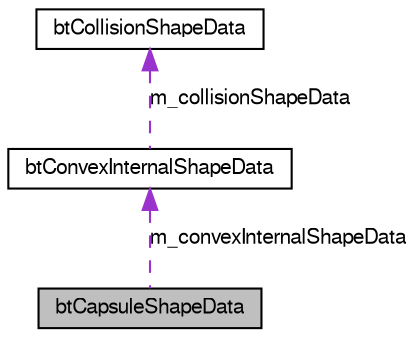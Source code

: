 digraph G
{
  bgcolor="transparent";
  edge [fontname="FreeSans",fontsize=10,labelfontname="FreeSans",labelfontsize=10];
  node [fontname="FreeSans",fontsize=10,shape=record];
  Node1 [label="btCapsuleShapeData",height=0.2,width=0.4,color="black", fillcolor="grey75", style="filled" fontcolor="black"];
  Node2 -> Node1 [dir=back,color="darkorchid3",fontsize=10,style="dashed",label="m_convexInternalShapeData"];
  Node2 [label="btConvexInternalShapeData",height=0.2,width=0.4,color="black",URL="$structbt_convex_internal_shape_data.html",tooltip="do not change those serialization structures, it requires an updated sBulletDNAstr/sBulletDNAstr64..."];
  Node3 -> Node2 [dir=back,color="darkorchid3",fontsize=10,style="dashed",label="m_collisionShapeData"];
  Node3 [label="btCollisionShapeData",height=0.2,width=0.4,color="black",URL="$structbt_collision_shape_data.html",tooltip="do not change those serialization structures, it requires an updated sBulletDNAstr/sBulletDNAstr64..."];
}
